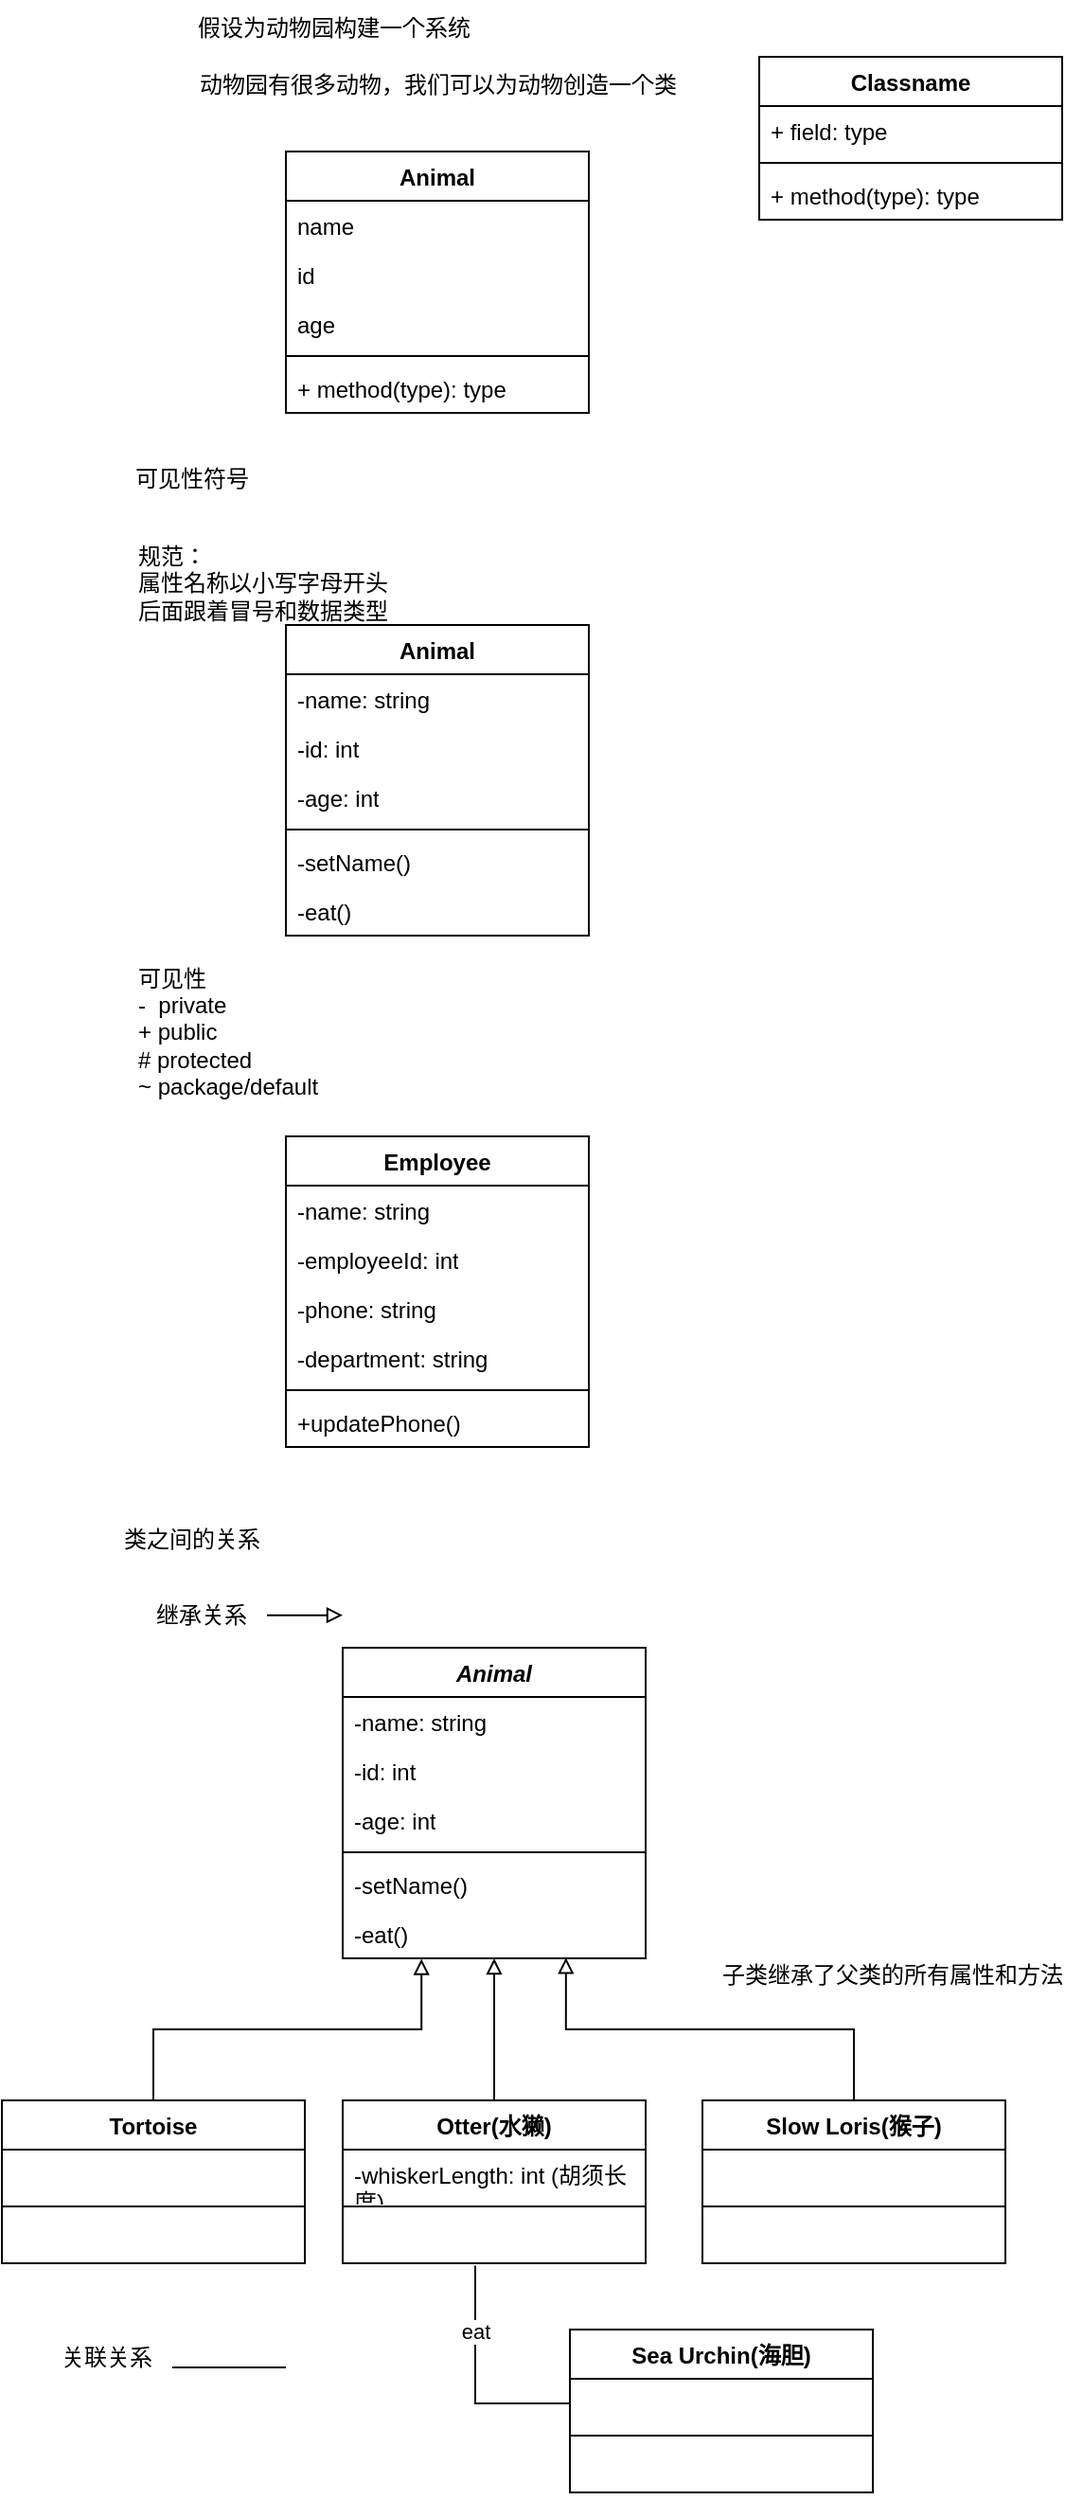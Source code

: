 <mxfile version="24.4.0" type="github">
  <diagram id="C5RBs43oDa-KdzZeNtuy" name="Page-1">
    <mxGraphModel dx="478" dy="282" grid="1" gridSize="10" guides="1" tooltips="1" connect="1" arrows="1" fold="1" page="1" pageScale="1" pageWidth="827" pageHeight="1169" math="0" shadow="0">
      <root>
        <mxCell id="WIyWlLk6GJQsqaUBKTNV-0" />
        <mxCell id="WIyWlLk6GJQsqaUBKTNV-1" parent="WIyWlLk6GJQsqaUBKTNV-0" />
        <mxCell id="TiM2d6CwaubQ9dYnSy1R-23" value="假设为动物园构建一个系统" style="text;html=1;align=center;verticalAlign=middle;resizable=0;points=[];autosize=1;strokeColor=none;fillColor=none;" vertex="1" parent="WIyWlLk6GJQsqaUBKTNV-1">
          <mxGeometry x="180" y="110" width="170" height="30" as="geometry" />
        </mxCell>
        <mxCell id="TiM2d6CwaubQ9dYnSy1R-24" value="动物园有很多动物，我们可以为动物创造一个类" style="text;html=1;align=center;verticalAlign=middle;resizable=0;points=[];autosize=1;strokeColor=none;fillColor=none;" vertex="1" parent="WIyWlLk6GJQsqaUBKTNV-1">
          <mxGeometry x="180" y="140" width="280" height="30" as="geometry" />
        </mxCell>
        <mxCell id="TiM2d6CwaubQ9dYnSy1R-25" value="Classname" style="swimlane;fontStyle=1;align=center;verticalAlign=top;childLayout=stackLayout;horizontal=1;startSize=26;horizontalStack=0;resizeParent=1;resizeParentMax=0;resizeLast=0;collapsible=1;marginBottom=0;whiteSpace=wrap;html=1;" vertex="1" parent="WIyWlLk6GJQsqaUBKTNV-1">
          <mxGeometry x="490" y="140" width="160" height="86" as="geometry" />
        </mxCell>
        <mxCell id="TiM2d6CwaubQ9dYnSy1R-26" value="+ field: type" style="text;strokeColor=none;fillColor=none;align=left;verticalAlign=top;spacingLeft=4;spacingRight=4;overflow=hidden;rotatable=0;points=[[0,0.5],[1,0.5]];portConstraint=eastwest;whiteSpace=wrap;html=1;" vertex="1" parent="TiM2d6CwaubQ9dYnSy1R-25">
          <mxGeometry y="26" width="160" height="26" as="geometry" />
        </mxCell>
        <mxCell id="TiM2d6CwaubQ9dYnSy1R-27" value="" style="line;strokeWidth=1;fillColor=none;align=left;verticalAlign=middle;spacingTop=-1;spacingLeft=3;spacingRight=3;rotatable=0;labelPosition=right;points=[];portConstraint=eastwest;strokeColor=inherit;" vertex="1" parent="TiM2d6CwaubQ9dYnSy1R-25">
          <mxGeometry y="52" width="160" height="8" as="geometry" />
        </mxCell>
        <mxCell id="TiM2d6CwaubQ9dYnSy1R-28" value="+ method(type): type" style="text;strokeColor=none;fillColor=none;align=left;verticalAlign=top;spacingLeft=4;spacingRight=4;overflow=hidden;rotatable=0;points=[[0,0.5],[1,0.5]];portConstraint=eastwest;whiteSpace=wrap;html=1;" vertex="1" parent="TiM2d6CwaubQ9dYnSy1R-25">
          <mxGeometry y="60" width="160" height="26" as="geometry" />
        </mxCell>
        <mxCell id="TiM2d6CwaubQ9dYnSy1R-29" value="Animal" style="swimlane;fontStyle=1;align=center;verticalAlign=top;childLayout=stackLayout;horizontal=1;startSize=26;horizontalStack=0;resizeParent=1;resizeParentMax=0;resizeLast=0;collapsible=1;marginBottom=0;whiteSpace=wrap;html=1;" vertex="1" parent="WIyWlLk6GJQsqaUBKTNV-1">
          <mxGeometry x="240" y="190" width="160" height="138" as="geometry" />
        </mxCell>
        <mxCell id="TiM2d6CwaubQ9dYnSy1R-33" value="name" style="text;strokeColor=none;fillColor=none;align=left;verticalAlign=top;spacingLeft=4;spacingRight=4;overflow=hidden;rotatable=0;points=[[0,0.5],[1,0.5]];portConstraint=eastwest;whiteSpace=wrap;html=1;" vertex="1" parent="TiM2d6CwaubQ9dYnSy1R-29">
          <mxGeometry y="26" width="160" height="26" as="geometry" />
        </mxCell>
        <mxCell id="TiM2d6CwaubQ9dYnSy1R-30" value="id" style="text;strokeColor=none;fillColor=none;align=left;verticalAlign=top;spacingLeft=4;spacingRight=4;overflow=hidden;rotatable=0;points=[[0,0.5],[1,0.5]];portConstraint=eastwest;whiteSpace=wrap;html=1;" vertex="1" parent="TiM2d6CwaubQ9dYnSy1R-29">
          <mxGeometry y="52" width="160" height="26" as="geometry" />
        </mxCell>
        <mxCell id="TiM2d6CwaubQ9dYnSy1R-39" value="age" style="text;strokeColor=none;fillColor=none;align=left;verticalAlign=top;spacingLeft=4;spacingRight=4;overflow=hidden;rotatable=0;points=[[0,0.5],[1,0.5]];portConstraint=eastwest;whiteSpace=wrap;html=1;" vertex="1" parent="TiM2d6CwaubQ9dYnSy1R-29">
          <mxGeometry y="78" width="160" height="26" as="geometry" />
        </mxCell>
        <mxCell id="TiM2d6CwaubQ9dYnSy1R-31" value="" style="line;strokeWidth=1;fillColor=none;align=left;verticalAlign=middle;spacingTop=-1;spacingLeft=3;spacingRight=3;rotatable=0;labelPosition=right;points=[];portConstraint=eastwest;strokeColor=inherit;" vertex="1" parent="TiM2d6CwaubQ9dYnSy1R-29">
          <mxGeometry y="104" width="160" height="8" as="geometry" />
        </mxCell>
        <mxCell id="TiM2d6CwaubQ9dYnSy1R-32" value="+ method(type): type" style="text;strokeColor=none;fillColor=none;align=left;verticalAlign=top;spacingLeft=4;spacingRight=4;overflow=hidden;rotatable=0;points=[[0,0.5],[1,0.5]];portConstraint=eastwest;whiteSpace=wrap;html=1;" vertex="1" parent="TiM2d6CwaubQ9dYnSy1R-29">
          <mxGeometry y="112" width="160" height="26" as="geometry" />
        </mxCell>
        <mxCell id="TiM2d6CwaubQ9dYnSy1R-40" value="可见性符号" style="text;html=1;align=center;verticalAlign=middle;resizable=0;points=[];autosize=1;strokeColor=none;fillColor=none;" vertex="1" parent="WIyWlLk6GJQsqaUBKTNV-1">
          <mxGeometry x="150" y="348" width="80" height="30" as="geometry" />
        </mxCell>
        <mxCell id="TiM2d6CwaubQ9dYnSy1R-41" value="规范：&lt;div&gt;属性名称以小写字母开头&lt;/div&gt;&lt;div&gt;后面跟着冒号和数据类型&lt;/div&gt;&lt;div&gt;&lt;br&gt;&lt;/div&gt;" style="text;html=1;align=left;verticalAlign=middle;resizable=0;points=[];autosize=1;strokeColor=none;fillColor=none;" vertex="1" parent="WIyWlLk6GJQsqaUBKTNV-1">
          <mxGeometry x="160" y="390" width="160" height="70" as="geometry" />
        </mxCell>
        <mxCell id="TiM2d6CwaubQ9dYnSy1R-42" value="Animal" style="swimlane;fontStyle=1;align=center;verticalAlign=top;childLayout=stackLayout;horizontal=1;startSize=26;horizontalStack=0;resizeParent=1;resizeParentMax=0;resizeLast=0;collapsible=1;marginBottom=0;whiteSpace=wrap;html=1;" vertex="1" parent="WIyWlLk6GJQsqaUBKTNV-1">
          <mxGeometry x="240" y="440" width="160" height="164" as="geometry" />
        </mxCell>
        <mxCell id="TiM2d6CwaubQ9dYnSy1R-43" value="-name: string" style="text;strokeColor=none;fillColor=none;align=left;verticalAlign=top;spacingLeft=4;spacingRight=4;overflow=hidden;rotatable=0;points=[[0,0.5],[1,0.5]];portConstraint=eastwest;whiteSpace=wrap;html=1;" vertex="1" parent="TiM2d6CwaubQ9dYnSy1R-42">
          <mxGeometry y="26" width="160" height="26" as="geometry" />
        </mxCell>
        <mxCell id="TiM2d6CwaubQ9dYnSy1R-44" value="-id: int" style="text;strokeColor=none;fillColor=none;align=left;verticalAlign=top;spacingLeft=4;spacingRight=4;overflow=hidden;rotatable=0;points=[[0,0.5],[1,0.5]];portConstraint=eastwest;whiteSpace=wrap;html=1;" vertex="1" parent="TiM2d6CwaubQ9dYnSy1R-42">
          <mxGeometry y="52" width="160" height="26" as="geometry" />
        </mxCell>
        <mxCell id="TiM2d6CwaubQ9dYnSy1R-45" value="-age: int" style="text;strokeColor=none;fillColor=none;align=left;verticalAlign=top;spacingLeft=4;spacingRight=4;overflow=hidden;rotatable=0;points=[[0,0.5],[1,0.5]];portConstraint=eastwest;whiteSpace=wrap;html=1;" vertex="1" parent="TiM2d6CwaubQ9dYnSy1R-42">
          <mxGeometry y="78" width="160" height="26" as="geometry" />
        </mxCell>
        <mxCell id="TiM2d6CwaubQ9dYnSy1R-46" value="" style="line;strokeWidth=1;fillColor=none;align=left;verticalAlign=middle;spacingTop=-1;spacingLeft=3;spacingRight=3;rotatable=0;labelPosition=right;points=[];portConstraint=eastwest;strokeColor=inherit;" vertex="1" parent="TiM2d6CwaubQ9dYnSy1R-42">
          <mxGeometry y="104" width="160" height="8" as="geometry" />
        </mxCell>
        <mxCell id="TiM2d6CwaubQ9dYnSy1R-47" value="-setName()" style="text;strokeColor=none;fillColor=none;align=left;verticalAlign=top;spacingLeft=4;spacingRight=4;overflow=hidden;rotatable=0;points=[[0,0.5],[1,0.5]];portConstraint=eastwest;whiteSpace=wrap;html=1;" vertex="1" parent="TiM2d6CwaubQ9dYnSy1R-42">
          <mxGeometry y="112" width="160" height="26" as="geometry" />
        </mxCell>
        <mxCell id="TiM2d6CwaubQ9dYnSy1R-48" value="-eat()" style="text;strokeColor=none;fillColor=none;align=left;verticalAlign=top;spacingLeft=4;spacingRight=4;overflow=hidden;rotatable=0;points=[[0,0.5],[1,0.5]];portConstraint=eastwest;whiteSpace=wrap;html=1;" vertex="1" parent="TiM2d6CwaubQ9dYnSy1R-42">
          <mxGeometry y="138" width="160" height="26" as="geometry" />
        </mxCell>
        <mxCell id="TiM2d6CwaubQ9dYnSy1R-49" value="可见性&lt;div&gt;-&amp;nbsp; private&lt;/div&gt;&lt;div&gt;+ public&lt;/div&gt;&lt;div&gt;# protected&lt;/div&gt;&lt;div&gt;~ package/default&lt;/div&gt;" style="text;html=1;align=left;verticalAlign=middle;resizable=0;points=[];autosize=1;strokeColor=none;fillColor=none;" vertex="1" parent="WIyWlLk6GJQsqaUBKTNV-1">
          <mxGeometry x="160" y="610" width="120" height="90" as="geometry" />
        </mxCell>
        <mxCell id="TiM2d6CwaubQ9dYnSy1R-50" value="Employee" style="swimlane;fontStyle=1;align=center;verticalAlign=top;childLayout=stackLayout;horizontal=1;startSize=26;horizontalStack=0;resizeParent=1;resizeParentMax=0;resizeLast=0;collapsible=1;marginBottom=0;whiteSpace=wrap;html=1;" vertex="1" parent="WIyWlLk6GJQsqaUBKTNV-1">
          <mxGeometry x="240" y="710" width="160" height="164" as="geometry" />
        </mxCell>
        <mxCell id="TiM2d6CwaubQ9dYnSy1R-51" value="-name: string" style="text;strokeColor=none;fillColor=none;align=left;verticalAlign=top;spacingLeft=4;spacingRight=4;overflow=hidden;rotatable=0;points=[[0,0.5],[1,0.5]];portConstraint=eastwest;whiteSpace=wrap;html=1;" vertex="1" parent="TiM2d6CwaubQ9dYnSy1R-50">
          <mxGeometry y="26" width="160" height="26" as="geometry" />
        </mxCell>
        <mxCell id="TiM2d6CwaubQ9dYnSy1R-52" value="-employeeId: int" style="text;strokeColor=none;fillColor=none;align=left;verticalAlign=top;spacingLeft=4;spacingRight=4;overflow=hidden;rotatable=0;points=[[0,0.5],[1,0.5]];portConstraint=eastwest;whiteSpace=wrap;html=1;" vertex="1" parent="TiM2d6CwaubQ9dYnSy1R-50">
          <mxGeometry y="52" width="160" height="26" as="geometry" />
        </mxCell>
        <mxCell id="TiM2d6CwaubQ9dYnSy1R-53" value="-phone: string" style="text;strokeColor=none;fillColor=none;align=left;verticalAlign=top;spacingLeft=4;spacingRight=4;overflow=hidden;rotatable=0;points=[[0,0.5],[1,0.5]];portConstraint=eastwest;whiteSpace=wrap;html=1;" vertex="1" parent="TiM2d6CwaubQ9dYnSy1R-50">
          <mxGeometry y="78" width="160" height="26" as="geometry" />
        </mxCell>
        <mxCell id="TiM2d6CwaubQ9dYnSy1R-55" value="-department: string" style="text;strokeColor=none;fillColor=none;align=left;verticalAlign=top;spacingLeft=4;spacingRight=4;overflow=hidden;rotatable=0;points=[[0,0.5],[1,0.5]];portConstraint=eastwest;whiteSpace=wrap;html=1;" vertex="1" parent="TiM2d6CwaubQ9dYnSy1R-50">
          <mxGeometry y="104" width="160" height="26" as="geometry" />
        </mxCell>
        <mxCell id="TiM2d6CwaubQ9dYnSy1R-54" value="" style="line;strokeWidth=1;fillColor=none;align=left;verticalAlign=middle;spacingTop=-1;spacingLeft=3;spacingRight=3;rotatable=0;labelPosition=right;points=[];portConstraint=eastwest;strokeColor=inherit;" vertex="1" parent="TiM2d6CwaubQ9dYnSy1R-50">
          <mxGeometry y="130" width="160" height="8" as="geometry" />
        </mxCell>
        <mxCell id="TiM2d6CwaubQ9dYnSy1R-56" value="+updatePhone()" style="text;strokeColor=none;fillColor=none;align=left;verticalAlign=top;spacingLeft=4;spacingRight=4;overflow=hidden;rotatable=0;points=[[0,0.5],[1,0.5]];portConstraint=eastwest;whiteSpace=wrap;html=1;" vertex="1" parent="TiM2d6CwaubQ9dYnSy1R-50">
          <mxGeometry y="138" width="160" height="26" as="geometry" />
        </mxCell>
        <mxCell id="TiM2d6CwaubQ9dYnSy1R-57" value="类之间的关系" style="text;html=1;align=center;verticalAlign=middle;resizable=0;points=[];autosize=1;strokeColor=none;fillColor=none;" vertex="1" parent="WIyWlLk6GJQsqaUBKTNV-1">
          <mxGeometry x="140" y="908" width="100" height="30" as="geometry" />
        </mxCell>
        <mxCell id="TiM2d6CwaubQ9dYnSy1R-58" value="继承关系" style="text;html=1;align=center;verticalAlign=middle;resizable=0;points=[];autosize=1;strokeColor=none;fillColor=none;" vertex="1" parent="WIyWlLk6GJQsqaUBKTNV-1">
          <mxGeometry x="160" y="948" width="70" height="30" as="geometry" />
        </mxCell>
        <mxCell id="TiM2d6CwaubQ9dYnSy1R-59" value="" style="endArrow=block;html=1;rounded=0;endFill=0;" edge="1" parent="WIyWlLk6GJQsqaUBKTNV-1">
          <mxGeometry width="50" height="50" relative="1" as="geometry">
            <mxPoint x="230" y="962.86" as="sourcePoint" />
            <mxPoint x="270" y="962.86" as="targetPoint" />
          </mxGeometry>
        </mxCell>
        <mxCell id="TiM2d6CwaubQ9dYnSy1R-61" value="Animal" style="swimlane;fontStyle=3;align=center;verticalAlign=top;childLayout=stackLayout;horizontal=1;startSize=26;horizontalStack=0;resizeParent=1;resizeParentMax=0;resizeLast=0;collapsible=1;marginBottom=0;whiteSpace=wrap;html=1;" vertex="1" parent="WIyWlLk6GJQsqaUBKTNV-1">
          <mxGeometry x="270" y="980" width="160" height="164" as="geometry" />
        </mxCell>
        <mxCell id="TiM2d6CwaubQ9dYnSy1R-62" value="-name: string" style="text;strokeColor=none;fillColor=none;align=left;verticalAlign=top;spacingLeft=4;spacingRight=4;overflow=hidden;rotatable=0;points=[[0,0.5],[1,0.5]];portConstraint=eastwest;whiteSpace=wrap;html=1;" vertex="1" parent="TiM2d6CwaubQ9dYnSy1R-61">
          <mxGeometry y="26" width="160" height="26" as="geometry" />
        </mxCell>
        <mxCell id="TiM2d6CwaubQ9dYnSy1R-63" value="-id: int" style="text;strokeColor=none;fillColor=none;align=left;verticalAlign=top;spacingLeft=4;spacingRight=4;overflow=hidden;rotatable=0;points=[[0,0.5],[1,0.5]];portConstraint=eastwest;whiteSpace=wrap;html=1;" vertex="1" parent="TiM2d6CwaubQ9dYnSy1R-61">
          <mxGeometry y="52" width="160" height="26" as="geometry" />
        </mxCell>
        <mxCell id="TiM2d6CwaubQ9dYnSy1R-64" value="-age: int" style="text;strokeColor=none;fillColor=none;align=left;verticalAlign=top;spacingLeft=4;spacingRight=4;overflow=hidden;rotatable=0;points=[[0,0.5],[1,0.5]];portConstraint=eastwest;whiteSpace=wrap;html=1;" vertex="1" parent="TiM2d6CwaubQ9dYnSy1R-61">
          <mxGeometry y="78" width="160" height="26" as="geometry" />
        </mxCell>
        <mxCell id="TiM2d6CwaubQ9dYnSy1R-65" value="" style="line;strokeWidth=1;fillColor=none;align=left;verticalAlign=middle;spacingTop=-1;spacingLeft=3;spacingRight=3;rotatable=0;labelPosition=right;points=[];portConstraint=eastwest;strokeColor=inherit;" vertex="1" parent="TiM2d6CwaubQ9dYnSy1R-61">
          <mxGeometry y="104" width="160" height="8" as="geometry" />
        </mxCell>
        <mxCell id="TiM2d6CwaubQ9dYnSy1R-66" value="-setName()" style="text;strokeColor=none;fillColor=none;align=left;verticalAlign=top;spacingLeft=4;spacingRight=4;overflow=hidden;rotatable=0;points=[[0,0.5],[1,0.5]];portConstraint=eastwest;whiteSpace=wrap;html=1;" vertex="1" parent="TiM2d6CwaubQ9dYnSy1R-61">
          <mxGeometry y="112" width="160" height="26" as="geometry" />
        </mxCell>
        <mxCell id="TiM2d6CwaubQ9dYnSy1R-67" value="-eat()" style="text;strokeColor=none;fillColor=none;align=left;verticalAlign=top;spacingLeft=4;spacingRight=4;overflow=hidden;rotatable=0;points=[[0,0.5],[1,0.5]];portConstraint=eastwest;whiteSpace=wrap;html=1;" vertex="1" parent="TiM2d6CwaubQ9dYnSy1R-61">
          <mxGeometry y="138" width="160" height="26" as="geometry" />
        </mxCell>
        <mxCell id="TiM2d6CwaubQ9dYnSy1R-86" style="edgeStyle=orthogonalEdgeStyle;rounded=0;orthogonalLoop=1;jettySize=auto;html=1;exitX=0.5;exitY=0;exitDx=0;exitDy=0;endArrow=block;endFill=0;entryX=0.26;entryY=1.012;entryDx=0;entryDy=0;entryPerimeter=0;" edge="1" parent="WIyWlLk6GJQsqaUBKTNV-1" source="TiM2d6CwaubQ9dYnSy1R-72" target="TiM2d6CwaubQ9dYnSy1R-67">
          <mxGeometry relative="1" as="geometry">
            <mxPoint x="310" y="1150" as="targetPoint" />
          </mxGeometry>
        </mxCell>
        <mxCell id="TiM2d6CwaubQ9dYnSy1R-72" value="Tortoise" style="swimlane;fontStyle=1;align=center;verticalAlign=top;childLayout=stackLayout;horizontal=1;startSize=26;horizontalStack=0;resizeParent=1;resizeParentMax=0;resizeLast=0;collapsible=1;marginBottom=0;whiteSpace=wrap;html=1;" vertex="1" parent="WIyWlLk6GJQsqaUBKTNV-1">
          <mxGeometry x="90" y="1219" width="160" height="86" as="geometry" />
        </mxCell>
        <mxCell id="TiM2d6CwaubQ9dYnSy1R-73" value="&amp;nbsp;" style="text;strokeColor=none;fillColor=none;align=left;verticalAlign=top;spacingLeft=4;spacingRight=4;overflow=hidden;rotatable=0;points=[[0,0.5],[1,0.5]];portConstraint=eastwest;whiteSpace=wrap;html=1;" vertex="1" parent="TiM2d6CwaubQ9dYnSy1R-72">
          <mxGeometry y="26" width="160" height="26" as="geometry" />
        </mxCell>
        <mxCell id="TiM2d6CwaubQ9dYnSy1R-74" value="" style="line;strokeWidth=1;fillColor=none;align=left;verticalAlign=middle;spacingTop=-1;spacingLeft=3;spacingRight=3;rotatable=0;labelPosition=right;points=[];portConstraint=eastwest;strokeColor=inherit;" vertex="1" parent="TiM2d6CwaubQ9dYnSy1R-72">
          <mxGeometry y="52" width="160" height="8" as="geometry" />
        </mxCell>
        <mxCell id="TiM2d6CwaubQ9dYnSy1R-75" value="&amp;nbsp;" style="text;strokeColor=none;fillColor=none;align=left;verticalAlign=top;spacingLeft=4;spacingRight=4;overflow=hidden;rotatable=0;points=[[0,0.5],[1,0.5]];portConstraint=eastwest;whiteSpace=wrap;html=1;" vertex="1" parent="TiM2d6CwaubQ9dYnSy1R-72">
          <mxGeometry y="60" width="160" height="26" as="geometry" />
        </mxCell>
        <mxCell id="TiM2d6CwaubQ9dYnSy1R-85" style="edgeStyle=orthogonalEdgeStyle;rounded=0;orthogonalLoop=1;jettySize=auto;html=1;entryX=0.5;entryY=1;entryDx=0;entryDy=0;endArrow=block;endFill=0;" edge="1" parent="WIyWlLk6GJQsqaUBKTNV-1" source="TiM2d6CwaubQ9dYnSy1R-76" target="TiM2d6CwaubQ9dYnSy1R-61">
          <mxGeometry relative="1" as="geometry">
            <mxPoint x="340" y="1190" as="targetPoint" />
          </mxGeometry>
        </mxCell>
        <mxCell id="TiM2d6CwaubQ9dYnSy1R-76" value="Otter(水獭)" style="swimlane;fontStyle=1;align=center;verticalAlign=top;childLayout=stackLayout;horizontal=1;startSize=26;horizontalStack=0;resizeParent=1;resizeParentMax=0;resizeLast=0;collapsible=1;marginBottom=0;whiteSpace=wrap;html=1;" vertex="1" parent="WIyWlLk6GJQsqaUBKTNV-1">
          <mxGeometry x="270" y="1219" width="160" height="86" as="geometry" />
        </mxCell>
        <mxCell id="TiM2d6CwaubQ9dYnSy1R-77" value="-whiskerLength: int (胡须长度)" style="text;strokeColor=none;fillColor=none;align=left;verticalAlign=top;spacingLeft=4;spacingRight=4;overflow=hidden;rotatable=0;points=[[0,0.5],[1,0.5]];portConstraint=eastwest;whiteSpace=wrap;html=1;" vertex="1" parent="TiM2d6CwaubQ9dYnSy1R-76">
          <mxGeometry y="26" width="160" height="26" as="geometry" />
        </mxCell>
        <mxCell id="TiM2d6CwaubQ9dYnSy1R-78" value="" style="line;strokeWidth=1;fillColor=none;align=left;verticalAlign=middle;spacingTop=-1;spacingLeft=3;spacingRight=3;rotatable=0;labelPosition=right;points=[];portConstraint=eastwest;strokeColor=inherit;" vertex="1" parent="TiM2d6CwaubQ9dYnSy1R-76">
          <mxGeometry y="52" width="160" height="8" as="geometry" />
        </mxCell>
        <mxCell id="TiM2d6CwaubQ9dYnSy1R-79" value="&amp;nbsp;" style="text;strokeColor=none;fillColor=none;align=left;verticalAlign=top;spacingLeft=4;spacingRight=4;overflow=hidden;rotatable=0;points=[[0,0.5],[1,0.5]];portConstraint=eastwest;whiteSpace=wrap;html=1;" vertex="1" parent="TiM2d6CwaubQ9dYnSy1R-76">
          <mxGeometry y="60" width="160" height="26" as="geometry" />
        </mxCell>
        <mxCell id="TiM2d6CwaubQ9dYnSy1R-80" value="Slow Loris(猴子)" style="swimlane;fontStyle=1;align=center;verticalAlign=top;childLayout=stackLayout;horizontal=1;startSize=26;horizontalStack=0;resizeParent=1;resizeParentMax=0;resizeLast=0;collapsible=1;marginBottom=0;whiteSpace=wrap;html=1;" vertex="1" parent="WIyWlLk6GJQsqaUBKTNV-1">
          <mxGeometry x="460" y="1219" width="160" height="86" as="geometry" />
        </mxCell>
        <mxCell id="TiM2d6CwaubQ9dYnSy1R-81" value="&amp;nbsp;" style="text;strokeColor=none;fillColor=none;align=left;verticalAlign=top;spacingLeft=4;spacingRight=4;overflow=hidden;rotatable=0;points=[[0,0.5],[1,0.5]];portConstraint=eastwest;whiteSpace=wrap;html=1;" vertex="1" parent="TiM2d6CwaubQ9dYnSy1R-80">
          <mxGeometry y="26" width="160" height="26" as="geometry" />
        </mxCell>
        <mxCell id="TiM2d6CwaubQ9dYnSy1R-82" value="" style="line;strokeWidth=1;fillColor=none;align=left;verticalAlign=middle;spacingTop=-1;spacingLeft=3;spacingRight=3;rotatable=0;labelPosition=right;points=[];portConstraint=eastwest;strokeColor=inherit;" vertex="1" parent="TiM2d6CwaubQ9dYnSy1R-80">
          <mxGeometry y="52" width="160" height="8" as="geometry" />
        </mxCell>
        <mxCell id="TiM2d6CwaubQ9dYnSy1R-83" value="&amp;nbsp;" style="text;strokeColor=none;fillColor=none;align=left;verticalAlign=top;spacingLeft=4;spacingRight=4;overflow=hidden;rotatable=0;points=[[0,0.5],[1,0.5]];portConstraint=eastwest;whiteSpace=wrap;html=1;" vertex="1" parent="TiM2d6CwaubQ9dYnSy1R-80">
          <mxGeometry y="60" width="160" height="26" as="geometry" />
        </mxCell>
        <mxCell id="TiM2d6CwaubQ9dYnSy1R-87" style="edgeStyle=orthogonalEdgeStyle;rounded=0;orthogonalLoop=1;jettySize=auto;html=1;exitX=0.5;exitY=0;exitDx=0;exitDy=0;entryX=0.737;entryY=0.988;entryDx=0;entryDy=0;entryPerimeter=0;endArrow=block;endFill=0;" edge="1" parent="WIyWlLk6GJQsqaUBKTNV-1" source="TiM2d6CwaubQ9dYnSy1R-80" target="TiM2d6CwaubQ9dYnSy1R-67">
          <mxGeometry relative="1" as="geometry" />
        </mxCell>
        <mxCell id="TiM2d6CwaubQ9dYnSy1R-88" value="子类继承了父类的所有属性和方法" style="text;html=1;align=center;verticalAlign=middle;resizable=0;points=[];autosize=1;strokeColor=none;fillColor=none;" vertex="1" parent="WIyWlLk6GJQsqaUBKTNV-1">
          <mxGeometry x="460" y="1138" width="200" height="30" as="geometry" />
        </mxCell>
        <mxCell id="TiM2d6CwaubQ9dYnSy1R-89" value="关联关系" style="text;html=1;align=center;verticalAlign=middle;resizable=0;points=[];autosize=1;strokeColor=none;fillColor=none;" vertex="1" parent="WIyWlLk6GJQsqaUBKTNV-1">
          <mxGeometry x="110" y="1340" width="70" height="30" as="geometry" />
        </mxCell>
        <mxCell id="TiM2d6CwaubQ9dYnSy1R-90" value="Sea Urchin(海胆)" style="swimlane;fontStyle=1;align=center;verticalAlign=top;childLayout=stackLayout;horizontal=1;startSize=26;horizontalStack=0;resizeParent=1;resizeParentMax=0;resizeLast=0;collapsible=1;marginBottom=0;whiteSpace=wrap;html=1;" vertex="1" parent="WIyWlLk6GJQsqaUBKTNV-1">
          <mxGeometry x="390" y="1340" width="160" height="86" as="geometry" />
        </mxCell>
        <mxCell id="TiM2d6CwaubQ9dYnSy1R-91" value="&amp;nbsp;" style="text;strokeColor=none;fillColor=none;align=left;verticalAlign=top;spacingLeft=4;spacingRight=4;overflow=hidden;rotatable=0;points=[[0,0.5],[1,0.5]];portConstraint=eastwest;whiteSpace=wrap;html=1;" vertex="1" parent="TiM2d6CwaubQ9dYnSy1R-90">
          <mxGeometry y="26" width="160" height="26" as="geometry" />
        </mxCell>
        <mxCell id="TiM2d6CwaubQ9dYnSy1R-92" value="" style="line;strokeWidth=1;fillColor=none;align=left;verticalAlign=middle;spacingTop=-1;spacingLeft=3;spacingRight=3;rotatable=0;labelPosition=right;points=[];portConstraint=eastwest;strokeColor=inherit;" vertex="1" parent="TiM2d6CwaubQ9dYnSy1R-90">
          <mxGeometry y="52" width="160" height="8" as="geometry" />
        </mxCell>
        <mxCell id="TiM2d6CwaubQ9dYnSy1R-93" value="&amp;nbsp;" style="text;strokeColor=none;fillColor=none;align=left;verticalAlign=top;spacingLeft=4;spacingRight=4;overflow=hidden;rotatable=0;points=[[0,0.5],[1,0.5]];portConstraint=eastwest;whiteSpace=wrap;html=1;" vertex="1" parent="TiM2d6CwaubQ9dYnSy1R-90">
          <mxGeometry y="60" width="160" height="26" as="geometry" />
        </mxCell>
        <mxCell id="TiM2d6CwaubQ9dYnSy1R-96" style="edgeStyle=orthogonalEdgeStyle;rounded=0;orthogonalLoop=1;jettySize=auto;html=1;exitX=0;exitY=0.5;exitDx=0;exitDy=0;entryX=0.432;entryY=1.05;entryDx=0;entryDy=0;entryPerimeter=0;endArrow=none;endFill=0;" edge="1" parent="WIyWlLk6GJQsqaUBKTNV-1" source="TiM2d6CwaubQ9dYnSy1R-91" target="TiM2d6CwaubQ9dYnSy1R-79">
          <mxGeometry relative="1" as="geometry">
            <Array as="points">
              <mxPoint x="340" y="1379" />
              <mxPoint x="340" y="1306" />
            </Array>
          </mxGeometry>
        </mxCell>
        <mxCell id="TiM2d6CwaubQ9dYnSy1R-97" value="eat" style="edgeLabel;html=1;align=center;verticalAlign=middle;resizable=0;points=[];" vertex="1" connectable="0" parent="TiM2d6CwaubQ9dYnSy1R-96">
          <mxGeometry x="0.431" relative="1" as="geometry">
            <mxPoint as="offset" />
          </mxGeometry>
        </mxCell>
        <mxCell id="TiM2d6CwaubQ9dYnSy1R-102" value="" style="endArrow=none;html=1;rounded=0;" edge="1" parent="WIyWlLk6GJQsqaUBKTNV-1">
          <mxGeometry width="50" height="50" relative="1" as="geometry">
            <mxPoint x="180" y="1360" as="sourcePoint" />
            <mxPoint x="240" y="1360" as="targetPoint" />
          </mxGeometry>
        </mxCell>
      </root>
    </mxGraphModel>
  </diagram>
</mxfile>
